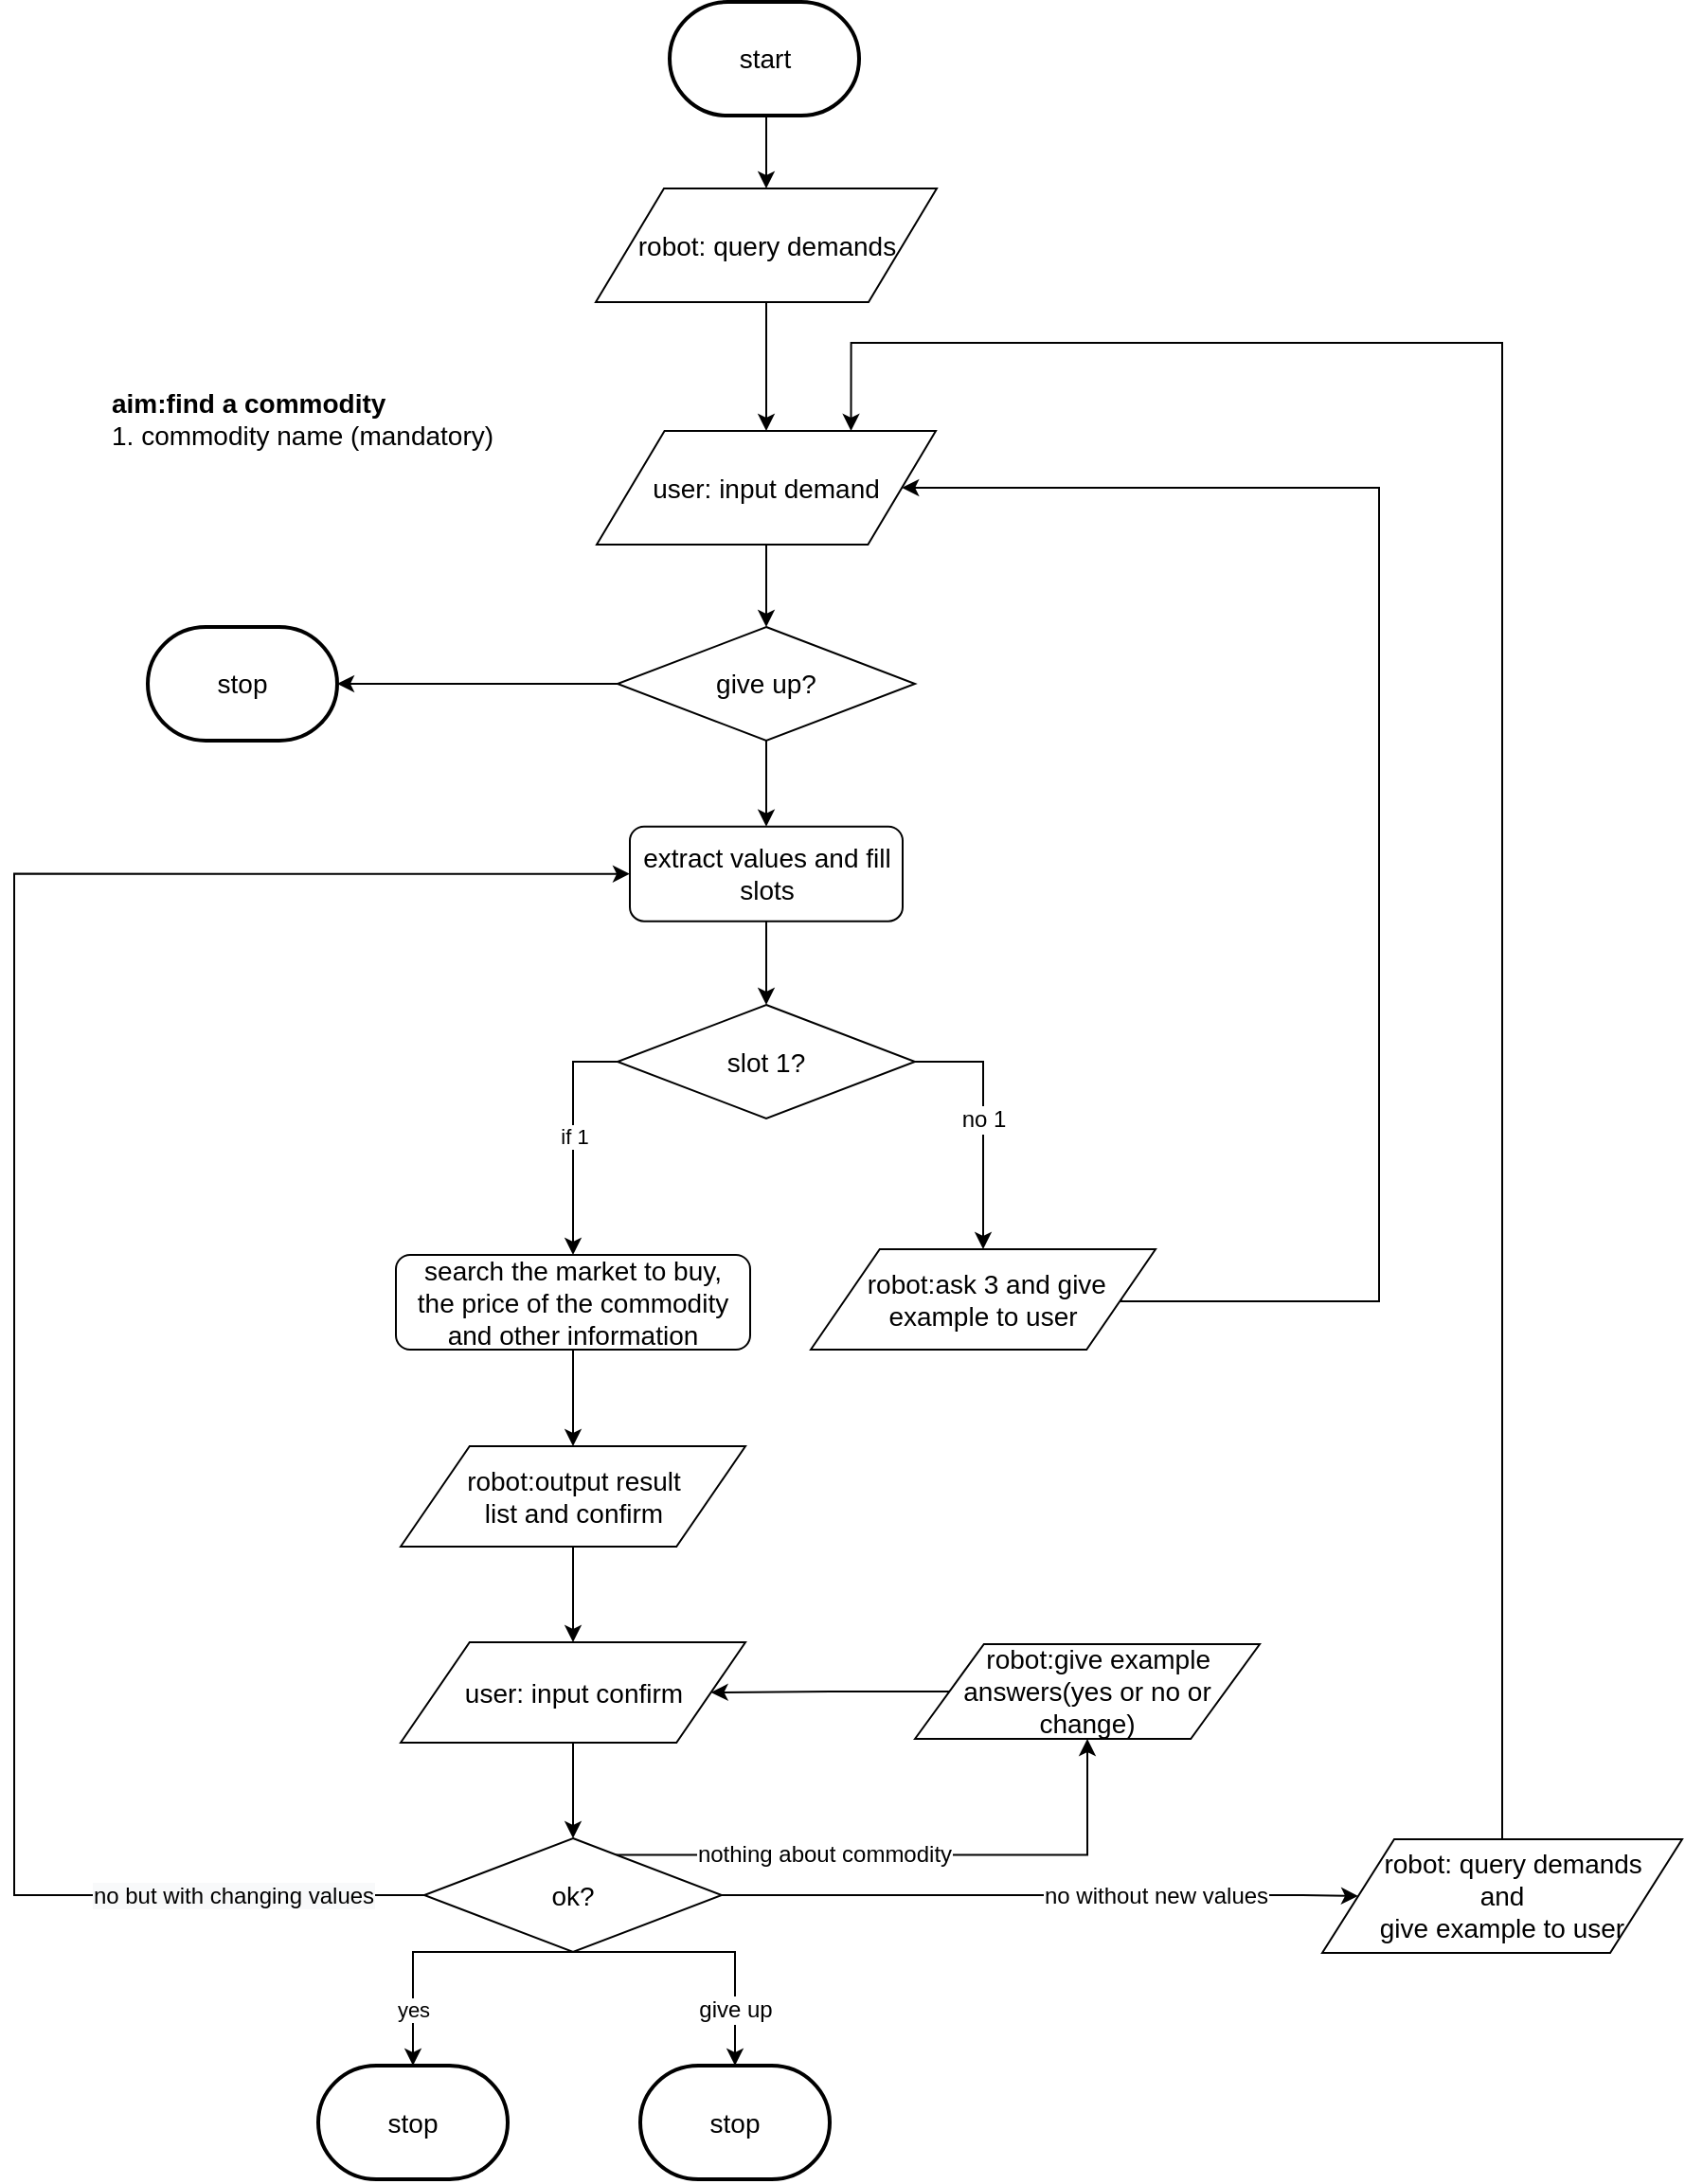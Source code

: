 <mxfile version="12.0.0" type="github" pages="1"><diagram id="qM217Te90TatpBVcW5O8" name="Page-1"><mxGraphModel dx="768" dy="2115" grid="1" gridSize="10" guides="1" tooltips="1" connect="1" arrows="1" fold="1" page="1" pageScale="1" pageWidth="1169" pageHeight="827" math="0" shadow="0"><root><mxCell id="0"/><mxCell id="1" parent="0"/><mxCell id="0c9b0clo_3y0Xpn7GnMf-1" value="&lt;font style=&quot;font-size: 14px&quot;&gt;&lt;b&gt;aim:find a commodity&lt;/b&gt;&lt;br&gt;1.&amp;nbsp;commodity&amp;nbsp;name (mandatory)&lt;br&gt;&lt;/font&gt;" style="text;html=1;strokeColor=none;fillColor=none;align=left;verticalAlign=middle;whiteSpace=wrap;rounded=0;" vertex="1" parent="1"><mxGeometry x="209" y="-680" width="211" height="60" as="geometry"/></mxCell><mxCell id="0c9b0clo_3y0Xpn7GnMf-3" style="edgeStyle=orthogonalEdgeStyle;rounded=0;orthogonalLoop=1;jettySize=auto;html=1;exitX=1;exitY=0.5;exitDx=0;exitDy=0;entryX=0.5;entryY=0;entryDx=0;entryDy=0;" edge="1" parent="1" source="0c9b0clo_3y0Xpn7GnMf-6" target="0c9b0clo_3y0Xpn7GnMf-28"><mxGeometry relative="1" as="geometry"><mxPoint x="670" y="-210.5" as="targetPoint"/></mxGeometry></mxCell><mxCell id="0c9b0clo_3y0Xpn7GnMf-4" value="no 1" style="text;html=1;resizable=0;points=[];align=center;verticalAlign=middle;labelBackgroundColor=#ffffff;" vertex="1" connectable="0" parent="0c9b0clo_3y0Xpn7GnMf-3"><mxGeometry x="0.0" relative="1" as="geometry"><mxPoint y="-1" as="offset"/></mxGeometry></mxCell><mxCell id="0c9b0clo_3y0Xpn7GnMf-5" value="if 1" style="edgeStyle=orthogonalEdgeStyle;rounded=0;orthogonalLoop=1;jettySize=auto;html=1;exitX=0;exitY=0.5;exitDx=0;exitDy=0;" edge="1" parent="1" source="0c9b0clo_3y0Xpn7GnMf-6" target="0c9b0clo_3y0Xpn7GnMf-9"><mxGeometry relative="1" as="geometry"/></mxCell><mxCell id="0c9b0clo_3y0Xpn7GnMf-6" value="&lt;font style=&quot;font-size: 14px&quot;&gt;slot 1?&lt;br&gt;&lt;/font&gt;" style="rhombus;whiteSpace=wrap;html=1;" vertex="1" parent="1"><mxGeometry x="478" y="-340.5" width="157" height="60" as="geometry"/></mxCell><mxCell id="0c9b0clo_3y0Xpn7GnMf-7" style="edgeStyle=orthogonalEdgeStyle;rounded=0;orthogonalLoop=1;jettySize=auto;html=1;exitX=1;exitY=0.5;exitDx=0;exitDy=0;entryX=1;entryY=0.5;entryDx=0;entryDy=0;" edge="1" parent="1" source="0c9b0clo_3y0Xpn7GnMf-28" target="0c9b0clo_3y0Xpn7GnMf-24"><mxGeometry relative="1" as="geometry"><mxPoint x="983.5" y="-129.5" as="sourcePoint"/><mxPoint x="628.5" y="-432.5" as="targetPoint"/><Array as="points"><mxPoint x="743" y="-184"/><mxPoint x="880" y="-184"/><mxPoint x="880" y="-614"/></Array></mxGeometry></mxCell><mxCell id="0c9b0clo_3y0Xpn7GnMf-8" style="edgeStyle=orthogonalEdgeStyle;rounded=0;orthogonalLoop=1;jettySize=auto;html=1;exitX=0.5;exitY=1;exitDx=0;exitDy=0;entryX=0.5;entryY=0;entryDx=0;entryDy=0;" edge="1" parent="1" source="0c9b0clo_3y0Xpn7GnMf-9" target="0c9b0clo_3y0Xpn7GnMf-26"><mxGeometry relative="1" as="geometry"><mxPoint x="455" y="-93.5" as="targetPoint"/></mxGeometry></mxCell><mxCell id="0c9b0clo_3y0Xpn7GnMf-9" value="&lt;span style=&quot;font-size: 14px&quot;&gt;search the market to buy,&lt;br&gt;the price of the commodity and other information&lt;br&gt;&lt;/span&gt;" style="rounded=1;whiteSpace=wrap;html=1;" vertex="1" parent="1"><mxGeometry x="361" y="-208.5" width="187" height="50" as="geometry"/></mxCell><mxCell id="0c9b0clo_3y0Xpn7GnMf-10" style="edgeStyle=orthogonalEdgeStyle;rounded=0;orthogonalLoop=1;jettySize=auto;html=1;exitX=0.5;exitY=1;exitDx=0;exitDy=0;entryX=0.5;entryY=0;entryDx=0;entryDy=0;" edge="1" parent="1" source="0c9b0clo_3y0Xpn7GnMf-26" target="0c9b0clo_3y0Xpn7GnMf-27"><mxGeometry relative="1" as="geometry"><mxPoint x="455" y="-43.5" as="sourcePoint"/><mxPoint x="455" y="-0.5" as="targetPoint"/></mxGeometry></mxCell><mxCell id="0c9b0clo_3y0Xpn7GnMf-11" style="edgeStyle=orthogonalEdgeStyle;rounded=0;orthogonalLoop=1;jettySize=auto;html=1;entryX=0.5;entryY=0;entryDx=0;entryDy=0;exitX=0.5;exitY=1;exitDx=0;exitDy=0;" edge="1" parent="1" source="0c9b0clo_3y0Xpn7GnMf-27" target="0c9b0clo_3y0Xpn7GnMf-19"><mxGeometry relative="1" as="geometry"><mxPoint x="455" y="79.5" as="sourcePoint"/></mxGeometry></mxCell><mxCell id="0c9b0clo_3y0Xpn7GnMf-12" value="yes" style="edgeStyle=orthogonalEdgeStyle;rounded=0;orthogonalLoop=1;jettySize=auto;html=1;entryX=0.5;entryY=0;entryDx=0;entryDy=0;entryPerimeter=0;exitX=0.5;exitY=1;exitDx=0;exitDy=0;" edge="1" parent="1" source="0c9b0clo_3y0Xpn7GnMf-19" target="0c9b0clo_3y0Xpn7GnMf-25"><mxGeometry x="0.588" relative="1" as="geometry"><mxPoint x="454.5" y="226" as="targetPoint"/><Array as="points"><mxPoint x="370" y="160"/><mxPoint x="370" y="220"/></Array><mxPoint as="offset"/></mxGeometry></mxCell><mxCell id="0c9b0clo_3y0Xpn7GnMf-13" style="edgeStyle=orthogonalEdgeStyle;rounded=0;orthogonalLoop=1;jettySize=auto;html=1;exitX=0;exitY=0.5;exitDx=0;exitDy=0;entryX=0;entryY=0.5;entryDx=0;entryDy=0;" edge="1" parent="1" source="0c9b0clo_3y0Xpn7GnMf-19" target="0c9b0clo_3y0Xpn7GnMf-30"><mxGeometry relative="1" as="geometry"><Array as="points"><mxPoint x="159.5" y="129.5"/><mxPoint x="159.5" y="-409.5"/></Array></mxGeometry></mxCell><mxCell id="0c9b0clo_3y0Xpn7GnMf-14" value="&lt;span style=&quot;text-align: left ; background-color: rgb(248 , 249 , 250)&quot;&gt;no but with changing values&lt;/span&gt;" style="text;html=1;resizable=0;points=[];align=center;verticalAlign=middle;labelBackgroundColor=#ffffff;" vertex="1" connectable="0" parent="0c9b0clo_3y0Xpn7GnMf-13"><mxGeometry x="-0.763" relative="1" as="geometry"><mxPoint x="27" as="offset"/></mxGeometry></mxCell><mxCell id="0c9b0clo_3y0Xpn7GnMf-15" style="edgeStyle=orthogonalEdgeStyle;rounded=0;orthogonalLoop=1;jettySize=auto;html=1;exitX=1;exitY=0.5;exitDx=0;exitDy=0;entryX=0;entryY=0.5;entryDx=0;entryDy=0;" edge="1" parent="1" source="0c9b0clo_3y0Xpn7GnMf-19" target="0c9b0clo_3y0Xpn7GnMf-23"><mxGeometry relative="1" as="geometry"><Array as="points"><mxPoint x="839.5" y="129.5"/><mxPoint x="839.5" y="129.5"/></Array></mxGeometry></mxCell><mxCell id="0c9b0clo_3y0Xpn7GnMf-16" value="no without new values" style="text;html=1;resizable=0;points=[];align=center;verticalAlign=middle;labelBackgroundColor=#ffffff;" vertex="1" connectable="0" parent="0c9b0clo_3y0Xpn7GnMf-15"><mxGeometry x="-0.971" y="1" relative="1" as="geometry"><mxPoint x="224" y="1" as="offset"/></mxGeometry></mxCell><mxCell id="0c9b0clo_3y0Xpn7GnMf-17" style="edgeStyle=orthogonalEdgeStyle;rounded=0;orthogonalLoop=1;jettySize=auto;html=1;exitX=0.644;exitY=0.146;exitDx=0;exitDy=0;entryX=0.5;entryY=1;entryDx=0;entryDy=0;exitPerimeter=0;" edge="1" parent="1" source="0c9b0clo_3y0Xpn7GnMf-19" target="0c9b0clo_3y0Xpn7GnMf-32"><mxGeometry relative="1" as="geometry"/></mxCell><mxCell id="0c9b0clo_3y0Xpn7GnMf-18" value="nothing about commodity" style="text;html=1;resizable=0;points=[];align=center;verticalAlign=middle;labelBackgroundColor=#ffffff;" vertex="1" connectable="0" parent="0c9b0clo_3y0Xpn7GnMf-17"><mxGeometry x="-0.292" y="1" relative="1" as="geometry"><mxPoint as="offset"/></mxGeometry></mxCell><mxCell id="0c9b0clo_3y0Xpn7GnMf-37" style="edgeStyle=orthogonalEdgeStyle;rounded=0;orthogonalLoop=1;jettySize=auto;html=1;exitX=0.5;exitY=1;exitDx=0;exitDy=0;entryX=0.5;entryY=0;entryDx=0;entryDy=0;entryPerimeter=0;" edge="1" parent="1" source="0c9b0clo_3y0Xpn7GnMf-19" target="0c9b0clo_3y0Xpn7GnMf-36"><mxGeometry relative="1" as="geometry"><Array as="points"><mxPoint x="540" y="160"/></Array></mxGeometry></mxCell><mxCell id="0c9b0clo_3y0Xpn7GnMf-38" value="give up" style="text;html=1;resizable=0;points=[];align=center;verticalAlign=middle;labelBackgroundColor=#ffffff;" vertex="1" connectable="0" parent="0c9b0clo_3y0Xpn7GnMf-37"><mxGeometry x="0.174" y="-26" relative="1" as="geometry"><mxPoint x="26" y="30.5" as="offset"/></mxGeometry></mxCell><mxCell id="0c9b0clo_3y0Xpn7GnMf-19" value="&lt;font style=&quot;font-size: 14px&quot;&gt;ok?&lt;br&gt;&lt;/font&gt;" style="rhombus;whiteSpace=wrap;html=1;" vertex="1" parent="1"><mxGeometry x="376" y="99.5" width="157" height="60" as="geometry"/></mxCell><mxCell id="0c9b0clo_3y0Xpn7GnMf-34" style="edgeStyle=orthogonalEdgeStyle;rounded=0;orthogonalLoop=1;jettySize=auto;html=1;exitX=0.5;exitY=1;exitDx=0;exitDy=0;exitPerimeter=0;entryX=0.5;entryY=0;entryDx=0;entryDy=0;" edge="1" parent="1" source="0c9b0clo_3y0Xpn7GnMf-21" target="0c9b0clo_3y0Xpn7GnMf-33"><mxGeometry relative="1" as="geometry"/></mxCell><mxCell id="0c9b0clo_3y0Xpn7GnMf-21" value="&lt;span style=&quot;font-size: 14px&quot;&gt;start&lt;/span&gt;" style="strokeWidth=2;html=1;shape=mxgraph.flowchart.terminator;whiteSpace=wrap;" vertex="1" parent="1"><mxGeometry x="505.5" y="-869.981" width="100" height="60" as="geometry"/></mxCell><mxCell id="0c9b0clo_3y0Xpn7GnMf-22" style="edgeStyle=orthogonalEdgeStyle;rounded=0;orthogonalLoop=1;jettySize=auto;html=1;exitX=0.5;exitY=0;exitDx=0;exitDy=0;entryX=0.75;entryY=0;entryDx=0;entryDy=0;" edge="1" parent="1" source="0c9b0clo_3y0Xpn7GnMf-23" target="0c9b0clo_3y0Xpn7GnMf-24"><mxGeometry relative="1" as="geometry"><Array as="points"><mxPoint x="945" y="-690"/><mxPoint x="602" y="-690"/></Array></mxGeometry></mxCell><mxCell id="0c9b0clo_3y0Xpn7GnMf-23" value="&lt;span style=&quot;font-size: 14px ; white-space: normal&quot;&gt;&amp;nbsp; &amp;nbsp; robot: query demands&amp;nbsp;&lt;br&gt;and &lt;br&gt;give example to user&lt;/span&gt;" style="shape=parallelogram;perimeter=parallelogramPerimeter;whiteSpace=wrap;html=1;" vertex="1" parent="1"><mxGeometry x="850" y="100" width="190" height="60" as="geometry"/></mxCell><mxCell id="0c9b0clo_3y0Xpn7GnMf-40" style="edgeStyle=orthogonalEdgeStyle;rounded=0;orthogonalLoop=1;jettySize=auto;html=1;exitX=0.5;exitY=1;exitDx=0;exitDy=0;entryX=0.5;entryY=0;entryDx=0;entryDy=0;" edge="1" parent="1" source="0c9b0clo_3y0Xpn7GnMf-24" target="0c9b0clo_3y0Xpn7GnMf-39"><mxGeometry relative="1" as="geometry"/></mxCell><mxCell id="0c9b0clo_3y0Xpn7GnMf-24" value="&lt;span style=&quot;font-size: 14px ; white-space: normal&quot;&gt;user: input demand&lt;/span&gt;" style="shape=parallelogram;perimeter=parallelogramPerimeter;whiteSpace=wrap;html=1;" vertex="1" parent="1"><mxGeometry x="467" y="-643.5" width="179" height="60" as="geometry"/></mxCell><mxCell id="0c9b0clo_3y0Xpn7GnMf-25" value="&lt;font style=&quot;font-size: 14px&quot;&gt;stop&lt;/font&gt;" style="strokeWidth=2;html=1;shape=mxgraph.flowchart.terminator;whiteSpace=wrap;" vertex="1" parent="1"><mxGeometry x="320" y="219.5" width="100" height="60" as="geometry"/></mxCell><mxCell id="0c9b0clo_3y0Xpn7GnMf-26" value="&lt;span style=&quot;font-size: 14px&quot;&gt;robot:output result &lt;br&gt;list and confirm&lt;/span&gt;" style="shape=parallelogram;perimeter=parallelogramPerimeter;whiteSpace=wrap;html=1;" vertex="1" parent="1"><mxGeometry x="363.5" y="-107.5" width="182" height="53" as="geometry"/></mxCell><mxCell id="0c9b0clo_3y0Xpn7GnMf-27" value="&lt;span style=&quot;font-size: 14px&quot;&gt;user: input confirm&lt;/span&gt;" style="shape=parallelogram;perimeter=parallelogramPerimeter;whiteSpace=wrap;html=1;" vertex="1" parent="1"><mxGeometry x="363.5" y="-4" width="182" height="53" as="geometry"/></mxCell><mxCell id="0c9b0clo_3y0Xpn7GnMf-28" value="&lt;span style=&quot;font-size: 14px&quot;&gt;&amp;nbsp;robot:ask 3 and give example to user&lt;/span&gt;" style="shape=parallelogram;perimeter=parallelogramPerimeter;whiteSpace=wrap;html=1;" vertex="1" parent="1"><mxGeometry x="580" y="-211.5" width="182" height="53" as="geometry"/></mxCell><mxCell id="0c9b0clo_3y0Xpn7GnMf-29" style="edgeStyle=orthogonalEdgeStyle;rounded=0;orthogonalLoop=1;jettySize=auto;html=1;exitX=0.5;exitY=1;exitDx=0;exitDy=0;entryX=0.5;entryY=0;entryDx=0;entryDy=0;" edge="1" parent="1" source="0c9b0clo_3y0Xpn7GnMf-30" target="0c9b0clo_3y0Xpn7GnMf-6"><mxGeometry relative="1" as="geometry"/></mxCell><mxCell id="0c9b0clo_3y0Xpn7GnMf-30" value="&lt;font style=&quot;font-size: 14px&quot;&gt;extract values and fill slots&lt;/font&gt;" style="rounded=1;whiteSpace=wrap;html=1;" vertex="1" parent="1"><mxGeometry x="484.5" y="-434.657" width="144" height="50" as="geometry"/></mxCell><mxCell id="0c9b0clo_3y0Xpn7GnMf-31" style="edgeStyle=orthogonalEdgeStyle;rounded=0;orthogonalLoop=1;jettySize=auto;html=1;exitX=0;exitY=0.5;exitDx=0;exitDy=0;entryX=1;entryY=0.5;entryDx=0;entryDy=0;" edge="1" parent="1" source="0c9b0clo_3y0Xpn7GnMf-32" target="0c9b0clo_3y0Xpn7GnMf-27"><mxGeometry relative="1" as="geometry"/></mxCell><mxCell id="0c9b0clo_3y0Xpn7GnMf-32" value="&lt;span style=&quot;font-size: 14px&quot;&gt;&amp;nbsp; &amp;nbsp;robot:give example answers(yes or no or change)&lt;/span&gt;" style="shape=parallelogram;perimeter=parallelogramPerimeter;whiteSpace=wrap;html=1;" vertex="1" parent="1"><mxGeometry x="635" y="-3" width="182" height="50" as="geometry"/></mxCell><mxCell id="0c9b0clo_3y0Xpn7GnMf-35" style="edgeStyle=orthogonalEdgeStyle;rounded=0;orthogonalLoop=1;jettySize=auto;html=1;exitX=0.5;exitY=1;exitDx=0;exitDy=0;entryX=0.5;entryY=0;entryDx=0;entryDy=0;" edge="1" parent="1" source="0c9b0clo_3y0Xpn7GnMf-33" target="0c9b0clo_3y0Xpn7GnMf-24"><mxGeometry relative="1" as="geometry"/></mxCell><mxCell id="0c9b0clo_3y0Xpn7GnMf-33" value="&lt;span style=&quot;font-size: 14px ; white-space: normal&quot;&gt;robot: query demands&lt;/span&gt;" style="shape=parallelogram;perimeter=parallelogramPerimeter;whiteSpace=wrap;html=1;" vertex="1" parent="1"><mxGeometry x="466.5" y="-771.5" width="180" height="60" as="geometry"/></mxCell><mxCell id="0c9b0clo_3y0Xpn7GnMf-36" value="&lt;font style=&quot;font-size: 14px&quot;&gt;stop&lt;/font&gt;" style="strokeWidth=2;html=1;shape=mxgraph.flowchart.terminator;whiteSpace=wrap;" vertex="1" parent="1"><mxGeometry x="490" y="219.5" width="100" height="60" as="geometry"/></mxCell><mxCell id="0c9b0clo_3y0Xpn7GnMf-41" style="edgeStyle=orthogonalEdgeStyle;rounded=0;orthogonalLoop=1;jettySize=auto;html=1;exitX=0.5;exitY=1;exitDx=0;exitDy=0;entryX=0.5;entryY=0;entryDx=0;entryDy=0;" edge="1" parent="1" source="0c9b0clo_3y0Xpn7GnMf-39" target="0c9b0clo_3y0Xpn7GnMf-30"><mxGeometry relative="1" as="geometry"/></mxCell><mxCell id="0c9b0clo_3y0Xpn7GnMf-43" style="edgeStyle=orthogonalEdgeStyle;rounded=0;orthogonalLoop=1;jettySize=auto;html=1;exitX=0;exitY=0.5;exitDx=0;exitDy=0;" edge="1" parent="1" source="0c9b0clo_3y0Xpn7GnMf-39" target="0c9b0clo_3y0Xpn7GnMf-42"><mxGeometry relative="1" as="geometry"/></mxCell><mxCell id="0c9b0clo_3y0Xpn7GnMf-39" value="&lt;font style=&quot;font-size: 14px&quot;&gt;give up?&lt;br&gt;&lt;/font&gt;" style="rhombus;whiteSpace=wrap;html=1;" vertex="1" parent="1"><mxGeometry x="478" y="-540" width="157" height="60" as="geometry"/></mxCell><mxCell id="0c9b0clo_3y0Xpn7GnMf-42" value="&lt;font style=&quot;font-size: 14px&quot;&gt;stop&lt;/font&gt;" style="strokeWidth=2;html=1;shape=mxgraph.flowchart.terminator;whiteSpace=wrap;" vertex="1" parent="1"><mxGeometry x="230" y="-540" width="100" height="60" as="geometry"/></mxCell></root></mxGraphModel></diagram></mxfile>